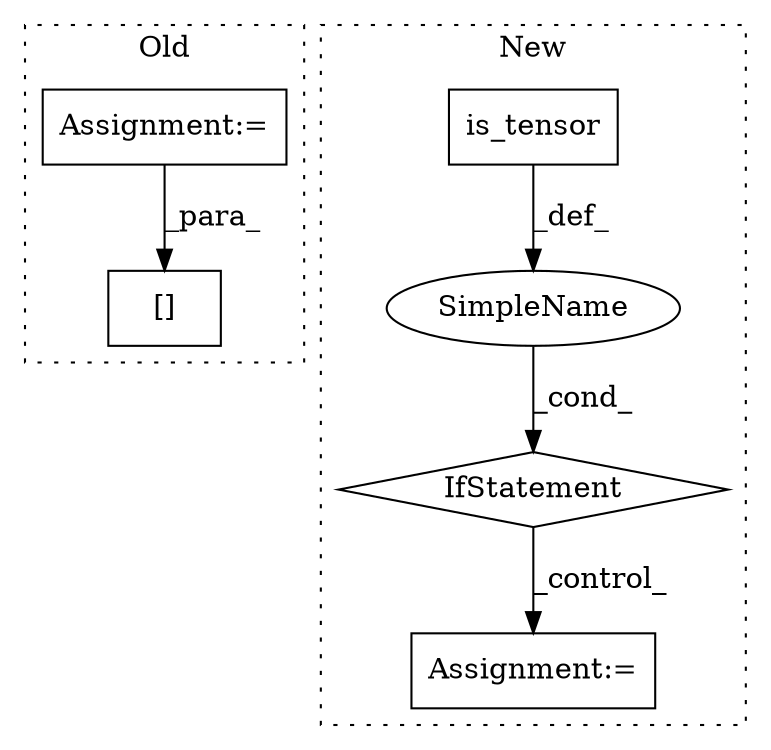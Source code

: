 digraph G {
subgraph cluster0 {
1 [label="[]" a="2" s="1442,1471" l="14,2" shape="box"];
6 [label="Assignment:=" a="7" s="1157,1233" l="53,2" shape="box"];
label = "Old";
style="dotted";
}
subgraph cluster1 {
2 [label="is_tensor" a="32" s="1280,1294" l="10,1" shape="box"];
3 [label="IfStatement" a="25" s="1270,1295" l="4,2" shape="diamond"];
4 [label="Assignment:=" a="7" s="1309" l="1" shape="box"];
5 [label="SimpleName" a="42" s="" l="" shape="ellipse"];
label = "New";
style="dotted";
}
2 -> 5 [label="_def_"];
3 -> 4 [label="_control_"];
5 -> 3 [label="_cond_"];
6 -> 1 [label="_para_"];
}